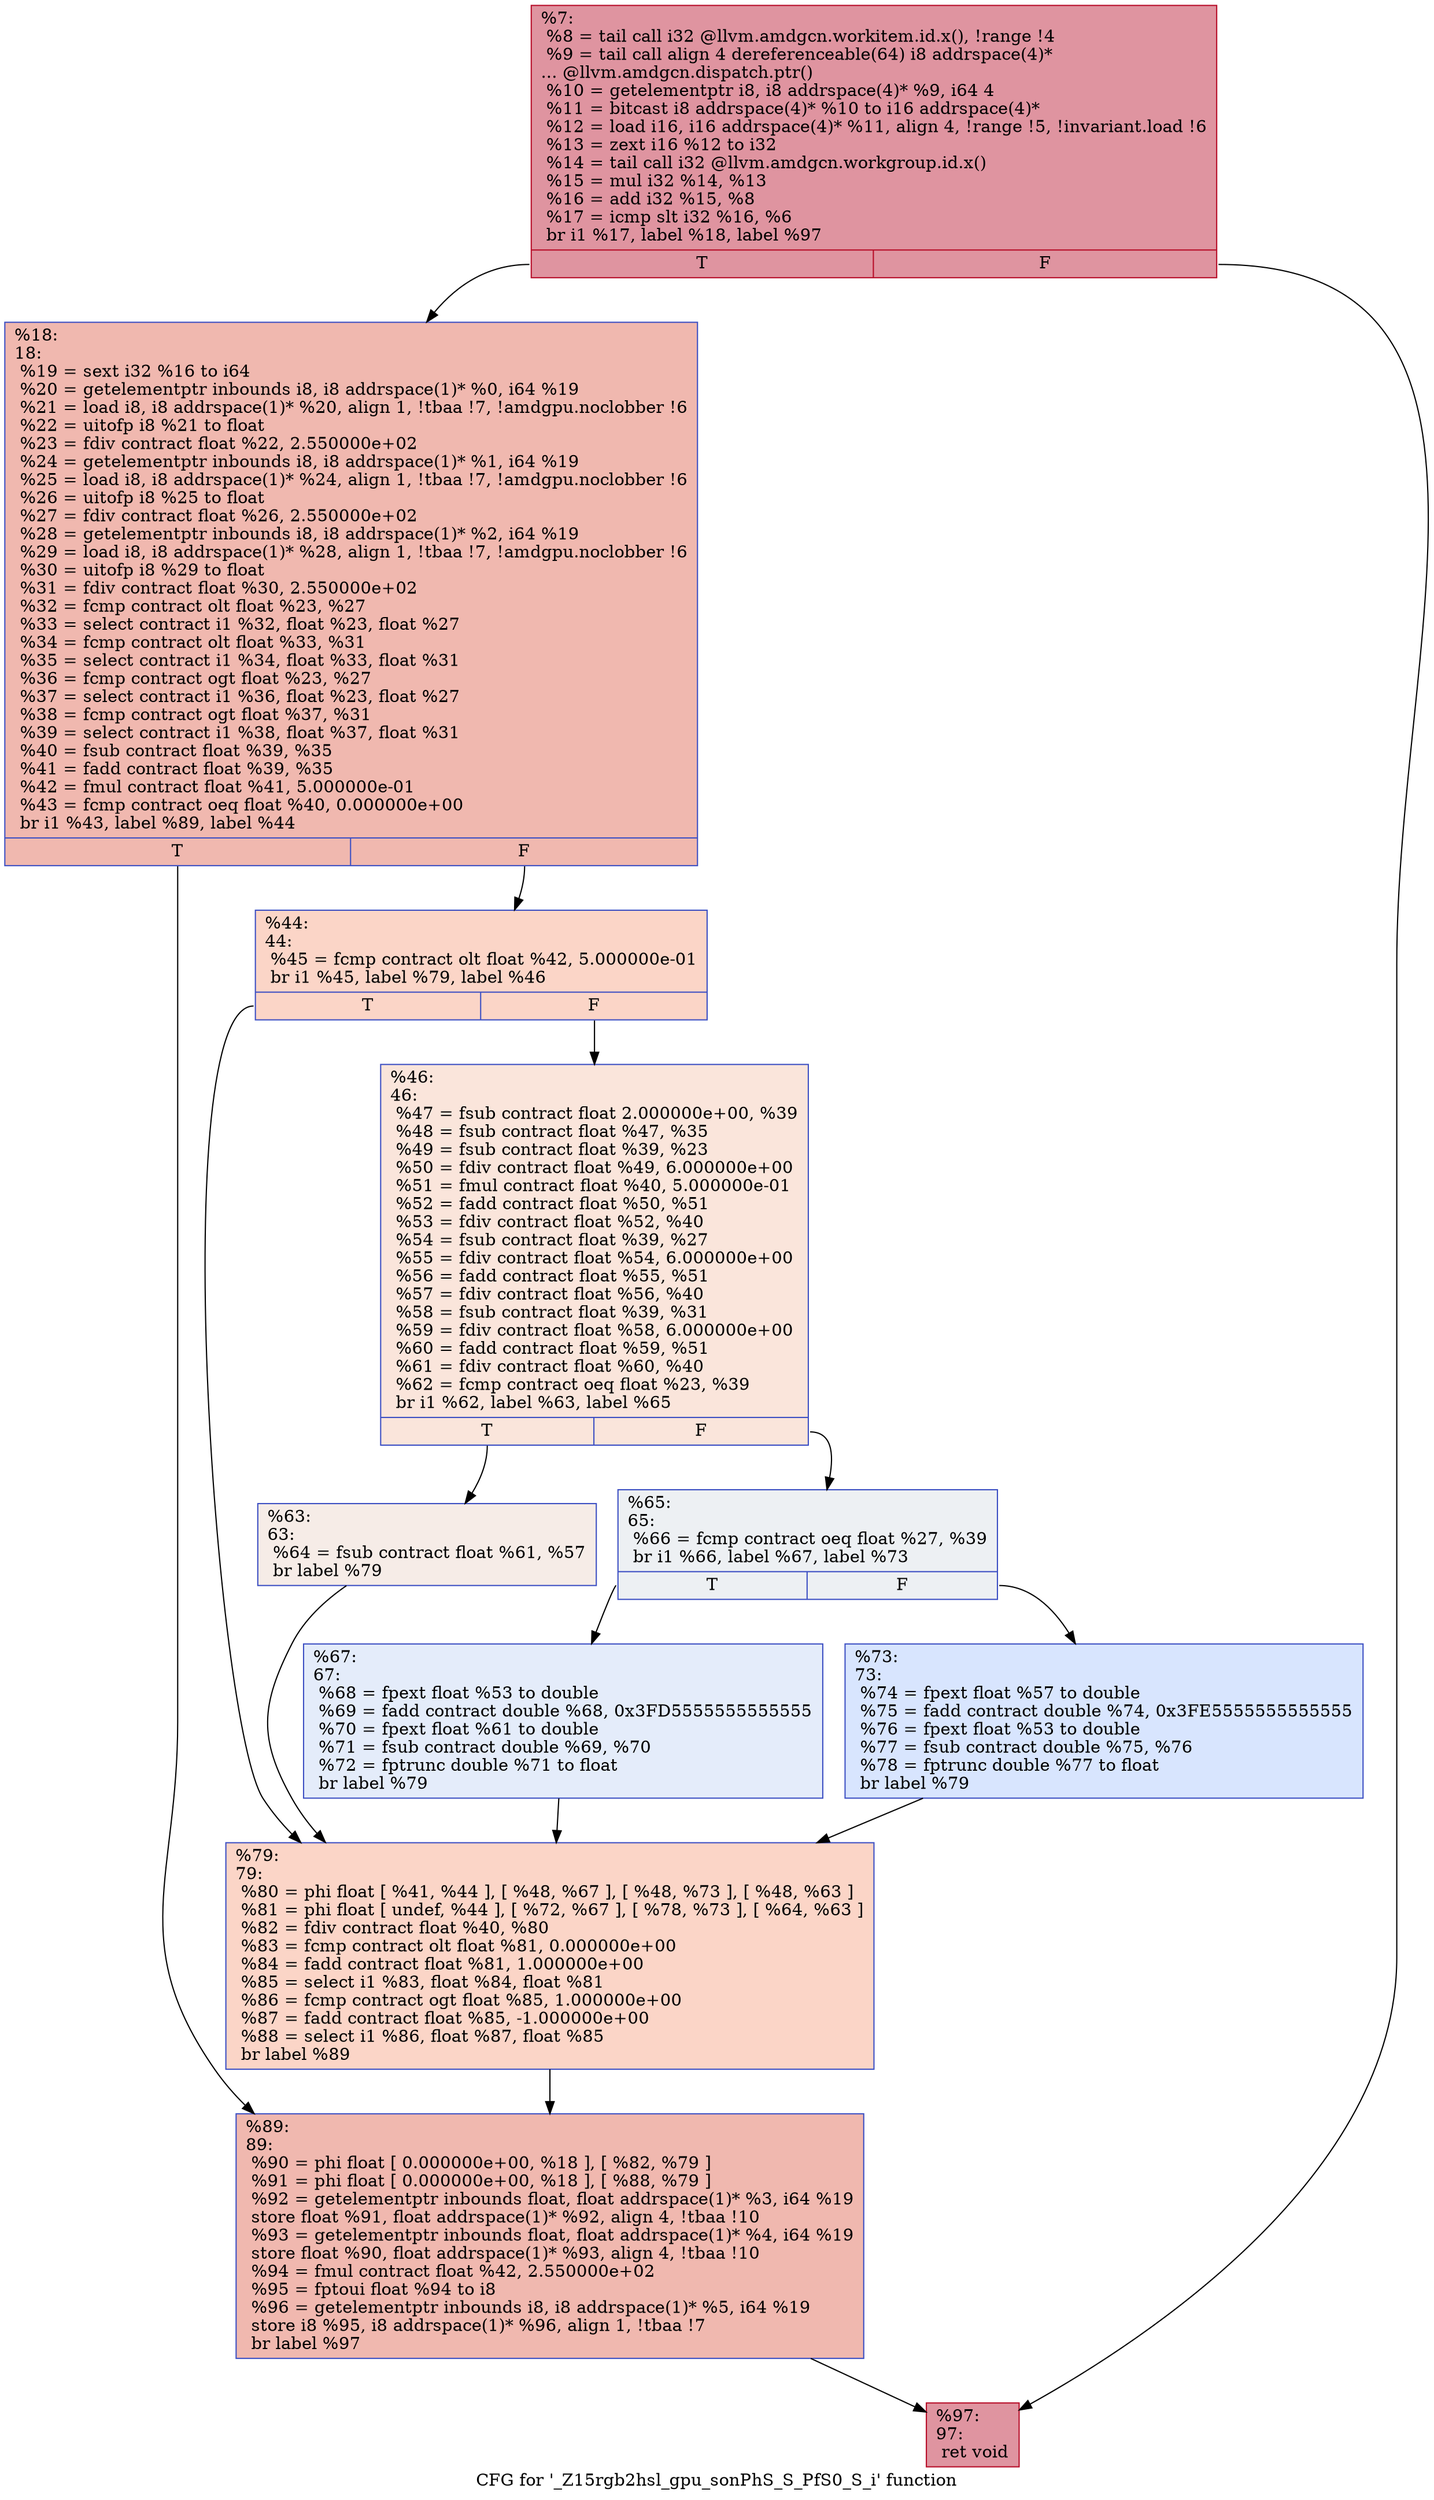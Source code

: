 digraph "CFG for '_Z15rgb2hsl_gpu_sonPhS_S_PfS0_S_i' function" {
	label="CFG for '_Z15rgb2hsl_gpu_sonPhS_S_PfS0_S_i' function";

	Node0x4644080 [shape=record,color="#b70d28ff", style=filled, fillcolor="#b70d2870",label="{%7:\l  %8 = tail call i32 @llvm.amdgcn.workitem.id.x(), !range !4\l  %9 = tail call align 4 dereferenceable(64) i8 addrspace(4)*\l... @llvm.amdgcn.dispatch.ptr()\l  %10 = getelementptr i8, i8 addrspace(4)* %9, i64 4\l  %11 = bitcast i8 addrspace(4)* %10 to i16 addrspace(4)*\l  %12 = load i16, i16 addrspace(4)* %11, align 4, !range !5, !invariant.load !6\l  %13 = zext i16 %12 to i32\l  %14 = tail call i32 @llvm.amdgcn.workgroup.id.x()\l  %15 = mul i32 %14, %13\l  %16 = add i32 %15, %8\l  %17 = icmp slt i32 %16, %6\l  br i1 %17, label %18, label %97\l|{<s0>T|<s1>F}}"];
	Node0x4644080:s0 -> Node0x4645fc0;
	Node0x4644080:s1 -> Node0x4646050;
	Node0x4645fc0 [shape=record,color="#3d50c3ff", style=filled, fillcolor="#dc5d4a70",label="{%18:\l18:                                               \l  %19 = sext i32 %16 to i64\l  %20 = getelementptr inbounds i8, i8 addrspace(1)* %0, i64 %19\l  %21 = load i8, i8 addrspace(1)* %20, align 1, !tbaa !7, !amdgpu.noclobber !6\l  %22 = uitofp i8 %21 to float\l  %23 = fdiv contract float %22, 2.550000e+02\l  %24 = getelementptr inbounds i8, i8 addrspace(1)* %1, i64 %19\l  %25 = load i8, i8 addrspace(1)* %24, align 1, !tbaa !7, !amdgpu.noclobber !6\l  %26 = uitofp i8 %25 to float\l  %27 = fdiv contract float %26, 2.550000e+02\l  %28 = getelementptr inbounds i8, i8 addrspace(1)* %2, i64 %19\l  %29 = load i8, i8 addrspace(1)* %28, align 1, !tbaa !7, !amdgpu.noclobber !6\l  %30 = uitofp i8 %29 to float\l  %31 = fdiv contract float %30, 2.550000e+02\l  %32 = fcmp contract olt float %23, %27\l  %33 = select contract i1 %32, float %23, float %27\l  %34 = fcmp contract olt float %33, %31\l  %35 = select contract i1 %34, float %33, float %31\l  %36 = fcmp contract ogt float %23, %27\l  %37 = select contract i1 %36, float %23, float %27\l  %38 = fcmp contract ogt float %37, %31\l  %39 = select contract i1 %38, float %37, float %31\l  %40 = fsub contract float %39, %35\l  %41 = fadd contract float %39, %35\l  %42 = fmul contract float %41, 5.000000e-01\l  %43 = fcmp contract oeq float %40, 0.000000e+00\l  br i1 %43, label %89, label %44\l|{<s0>T|<s1>F}}"];
	Node0x4645fc0:s0 -> Node0x46489b0;
	Node0x4645fc0:s1 -> Node0x4648a40;
	Node0x4648a40 [shape=record,color="#3d50c3ff", style=filled, fillcolor="#f5a08170",label="{%44:\l44:                                               \l  %45 = fcmp contract olt float %42, 5.000000e-01\l  br i1 %45, label %79, label %46\l|{<s0>T|<s1>F}}"];
	Node0x4648a40:s0 -> Node0x4648c10;
	Node0x4648a40:s1 -> Node0x4648c60;
	Node0x4648c60 [shape=record,color="#3d50c3ff", style=filled, fillcolor="#f4c5ad70",label="{%46:\l46:                                               \l  %47 = fsub contract float 2.000000e+00, %39\l  %48 = fsub contract float %47, %35\l  %49 = fsub contract float %39, %23\l  %50 = fdiv contract float %49, 6.000000e+00\l  %51 = fmul contract float %40, 5.000000e-01\l  %52 = fadd contract float %50, %51\l  %53 = fdiv contract float %52, %40\l  %54 = fsub contract float %39, %27\l  %55 = fdiv contract float %54, 6.000000e+00\l  %56 = fadd contract float %55, %51\l  %57 = fdiv contract float %56, %40\l  %58 = fsub contract float %39, %31\l  %59 = fdiv contract float %58, 6.000000e+00\l  %60 = fadd contract float %59, %51\l  %61 = fdiv contract float %60, %40\l  %62 = fcmp contract oeq float %23, %39\l  br i1 %62, label %63, label %65\l|{<s0>T|<s1>F}}"];
	Node0x4648c60:s0 -> Node0x46496e0;
	Node0x4648c60:s1 -> Node0x4649770;
	Node0x46496e0 [shape=record,color="#3d50c3ff", style=filled, fillcolor="#ead5c970",label="{%63:\l63:                                               \l  %64 = fsub contract float %61, %57\l  br label %79\l}"];
	Node0x46496e0 -> Node0x4648c10;
	Node0x4649770 [shape=record,color="#3d50c3ff", style=filled, fillcolor="#d6dce470",label="{%65:\l65:                                               \l  %66 = fcmp contract oeq float %27, %39\l  br i1 %66, label %67, label %73\l|{<s0>T|<s1>F}}"];
	Node0x4649770:s0 -> Node0x4648260;
	Node0x4649770:s1 -> Node0x46482b0;
	Node0x4648260 [shape=record,color="#3d50c3ff", style=filled, fillcolor="#c1d4f470",label="{%67:\l67:                                               \l  %68 = fpext float %53 to double\l  %69 = fadd contract double %68, 0x3FD5555555555555\l  %70 = fpext float %61 to double\l  %71 = fsub contract double %69, %70\l  %72 = fptrunc double %71 to float\l  br label %79\l}"];
	Node0x4648260 -> Node0x4648c10;
	Node0x46482b0 [shape=record,color="#3d50c3ff", style=filled, fillcolor="#a7c5fe70",label="{%73:\l73:                                               \l  %74 = fpext float %57 to double\l  %75 = fadd contract double %74, 0x3FE5555555555555\l  %76 = fpext float %53 to double\l  %77 = fsub contract double %75, %76\l  %78 = fptrunc double %77 to float\l  br label %79\l}"];
	Node0x46482b0 -> Node0x4648c10;
	Node0x4648c10 [shape=record,color="#3d50c3ff", style=filled, fillcolor="#f5a08170",label="{%79:\l79:                                               \l  %80 = phi float [ %41, %44 ], [ %48, %67 ], [ %48, %73 ], [ %48, %63 ]\l  %81 = phi float [ undef, %44 ], [ %72, %67 ], [ %78, %73 ], [ %64, %63 ]\l  %82 = fdiv contract float %40, %80\l  %83 = fcmp contract olt float %81, 0.000000e+00\l  %84 = fadd contract float %81, 1.000000e+00\l  %85 = select i1 %83, float %84, float %81\l  %86 = fcmp contract ogt float %85, 1.000000e+00\l  %87 = fadd contract float %85, -1.000000e+00\l  %88 = select i1 %86, float %87, float %85\l  br label %89\l}"];
	Node0x4648c10 -> Node0x46489b0;
	Node0x46489b0 [shape=record,color="#3d50c3ff", style=filled, fillcolor="#dc5d4a70",label="{%89:\l89:                                               \l  %90 = phi float [ 0.000000e+00, %18 ], [ %82, %79 ]\l  %91 = phi float [ 0.000000e+00, %18 ], [ %88, %79 ]\l  %92 = getelementptr inbounds float, float addrspace(1)* %3, i64 %19\l  store float %91, float addrspace(1)* %92, align 4, !tbaa !10\l  %93 = getelementptr inbounds float, float addrspace(1)* %4, i64 %19\l  store float %90, float addrspace(1)* %93, align 4, !tbaa !10\l  %94 = fmul contract float %42, 2.550000e+02\l  %95 = fptoui float %94 to i8\l  %96 = getelementptr inbounds i8, i8 addrspace(1)* %5, i64 %19\l  store i8 %95, i8 addrspace(1)* %96, align 1, !tbaa !7\l  br label %97\l}"];
	Node0x46489b0 -> Node0x4646050;
	Node0x4646050 [shape=record,color="#b70d28ff", style=filled, fillcolor="#b70d2870",label="{%97:\l97:                                               \l  ret void\l}"];
}
